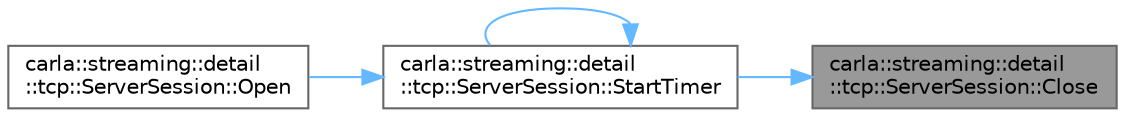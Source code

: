 digraph "carla::streaming::detail::tcp::ServerSession::Close"
{
 // INTERACTIVE_SVG=YES
 // LATEX_PDF_SIZE
  bgcolor="transparent";
  edge [fontname=Helvetica,fontsize=10,labelfontname=Helvetica,labelfontsize=10];
  node [fontname=Helvetica,fontsize=10,shape=box,height=0.2,width=0.4];
  rankdir="RL";
  Node1 [id="Node000001",label="carla::streaming::detail\l::tcp::ServerSession::Close",height=0.2,width=0.4,color="gray40", fillcolor="grey60", style="filled", fontcolor="black",tooltip="Post a job to close the session."];
  Node1 -> Node2 [id="edge1_Node000001_Node000002",dir="back",color="steelblue1",style="solid",tooltip=" "];
  Node2 [id="Node000002",label="carla::streaming::detail\l::tcp::ServerSession::StartTimer",height=0.2,width=0.4,color="grey40", fillcolor="white", style="filled",URL="$d6/d51/classcarla_1_1streaming_1_1detail_1_1tcp_1_1ServerSession.html#ac176f4d8a841129d212d7e95e6f1bf6c",tooltip=" "];
  Node2 -> Node3 [id="edge2_Node000002_Node000003",dir="back",color="steelblue1",style="solid",tooltip=" "];
  Node3 [id="Node000003",label="carla::streaming::detail\l::tcp::ServerSession::Open",height=0.2,width=0.4,color="grey40", fillcolor="white", style="filled",URL="$d6/d51/classcarla_1_1streaming_1_1detail_1_1tcp_1_1ServerSession.html#a506c21da6ede5e6189fa7713a14d13c2",tooltip="Starts the session and calls on_opened after successfully reading the stream id, and on_closed once t..."];
  Node2 -> Node2 [id="edge3_Node000002_Node000002",dir="back",color="steelblue1",style="solid",tooltip=" "];
}
